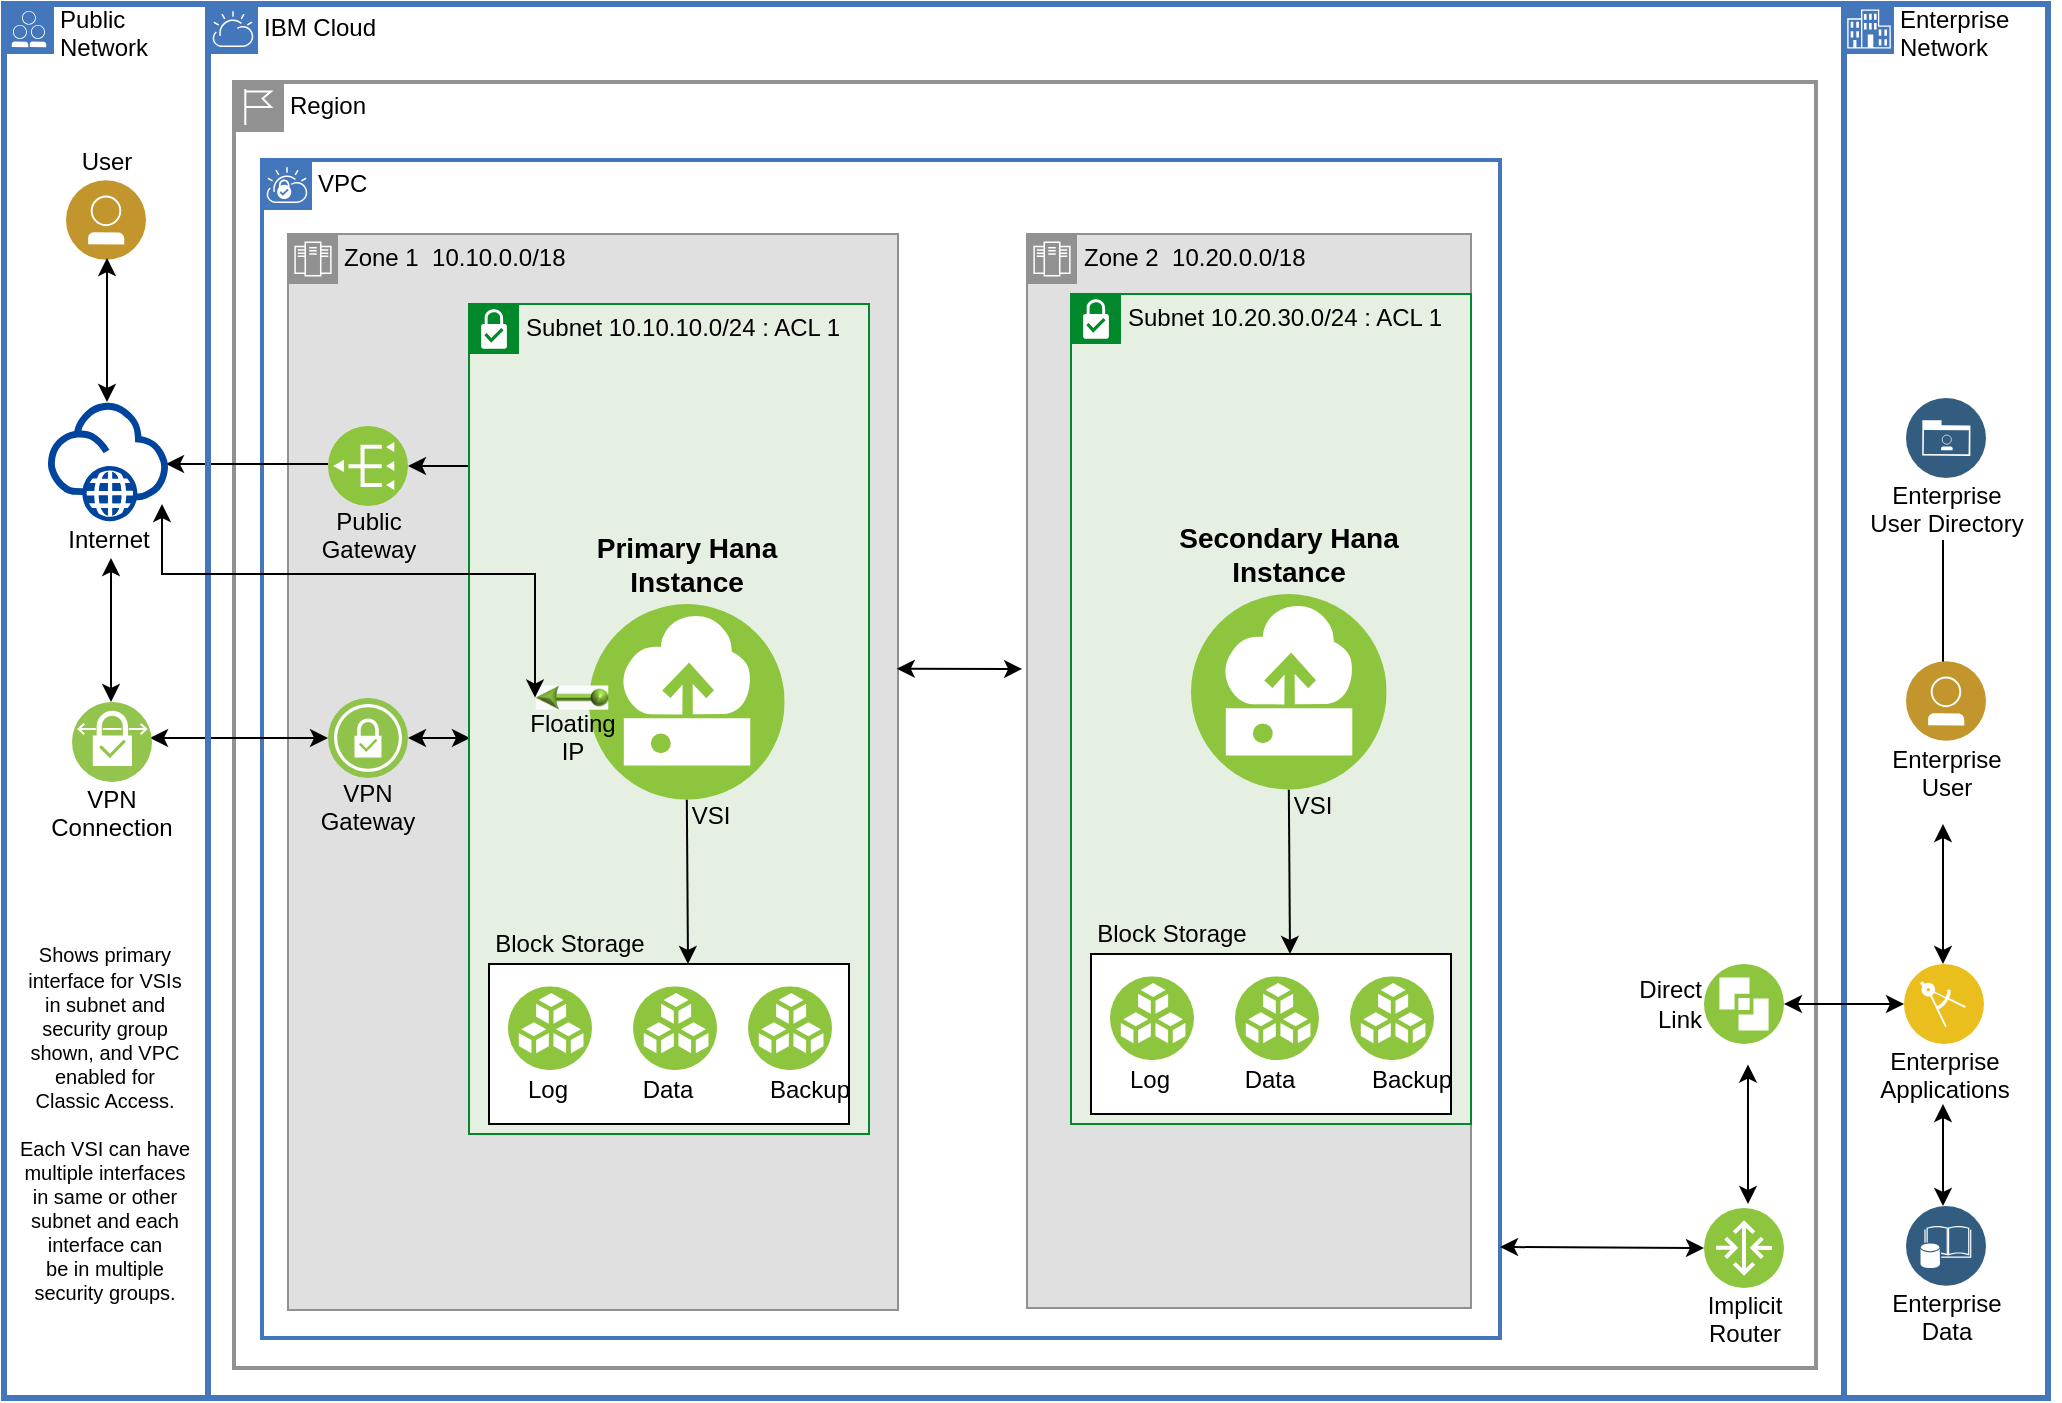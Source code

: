 <mxfile version="13.7.3" type="github">
  <diagram id="gla63Dk0FSsQ5Y3dld1r" name="Page-1">
    <mxGraphModel grid="1" shadow="0" math="0" pageHeight="827" pageWidth="1169" pageScale="1" page="1" fold="1" arrows="1" connect="1" tooltips="1" guides="1" gridSize="10" dy="-361" dx="1023">
      <root>
        <mxCell id="0" />
        <mxCell id="1" parent="0" />
        <mxCell id="bTNue8S2Y31426Qi5J3i-1" value="IBM Cloud" parent="1" vertex="1" style="shape=mxgraph.ibm.box;prType=cloud;fontStyle=0;verticalAlign=top;align=left;spacingLeft=32;spacingTop=4;fillColor=none;rounded=0;whiteSpace=wrap;html=1;strokeColor=#4376BB;strokeWidth=3;dashed=0;container=1;spacing=-4;collapsible=0;">
          <mxGeometry as="geometry" height="697" width="818" y="910" x="190" />
        </mxCell>
        <mxCell id="bTNue8S2Y31426Qi5J3i-2" value="Region" parent="bTNue8S2Y31426Qi5J3i-1" vertex="1" style="shape=mxgraph.ibm.box;prType=region;fontStyle=0;verticalAlign=top;align=left;spacingLeft=32;spacingTop=4;fillColor=none;rounded=0;whiteSpace=wrap;html=1;strokeColor=#919191;strokeWidth=2;dashed=0;container=1;spacing=-4;collapsible=0;">
          <mxGeometry as="geometry" height="643" width="791" y="39" x="13" />
        </mxCell>
        <mxCell id="bTNue8S2Y31426Qi5J3i-3" value="VPC" parent="bTNue8S2Y31426Qi5J3i-2" vertex="1" style="shape=mxgraph.ibm.box;prType=vpc;fontStyle=0;verticalAlign=top;align=left;spacingLeft=32;spacingTop=4;fillColor=none;rounded=0;whiteSpace=wrap;html=1;strokeColor=#4376BB;strokeWidth=2;dashed=0;container=1;spacing=-4;collapsible=0;">
          <mxGeometry as="geometry" height="589" width="619" y="39" x="14" />
        </mxCell>
        <mxCell id="bTNue8S2Y31426Qi5J3i-5" value="Zone 2&amp;nbsp; 10.20.0.0/18" parent="bTNue8S2Y31426Qi5J3i-3" vertex="1" style="shape=mxgraph.ibm.box;prType=zone;fontStyle=0;verticalAlign=top;align=left;spacingLeft=32;spacingTop=4;fillColor=#E0E0E0;rounded=0;whiteSpace=wrap;html=1;strokeColor=#919191;strokeWidth=1;dashed=0;container=1;spacing=-4;collapsible=0;">
          <mxGeometry as="geometry" height="537" width="222" y="37" x="382.5" />
        </mxCell>
        <mxCell id="gQvgzCO9joUDTt-hcoOc-88" value="Subnet 10.20.30.0/24 : ACL 1" parent="bTNue8S2Y31426Qi5J3i-5" vertex="1" style="shape=mxgraph.ibm.box;prType=subnet;fontStyle=0;verticalAlign=top;align=left;spacingLeft=32;spacingTop=4;fillColor=#E6F0E2;rounded=0;whiteSpace=wrap;html=1;strokeColor=#00882B;strokeWidth=1;dashed=0;container=1;spacing=-4;collapsible=0;">
          <mxGeometry as="geometry" height="415" width="200" y="30" x="22" />
        </mxCell>
        <mxCell id="gQvgzCO9joUDTt-hcoOc-89" value="VSI" parent="gQvgzCO9joUDTt-hcoOc-88" vertex="1" style="aspect=fixed;perimeter=ellipsePerimeter;html=1;align=center;shadow=0;dashed=0;image;image=img/lib/ibm/vpc/Instance.svg;dashPattern=1 1;fontColor=#000000;fontSize=12;labelPosition=center;verticalLabelPosition=bottom;verticalAlign=top;imageBackground=none;labelBackgroundColor=none;spacingTop=-6;spacingLeft=23;">
          <mxGeometry as="geometry" height="97.83" width="97.83" y="150" x="60" />
        </mxCell>
        <mxCell id="gQvgzCO9joUDTt-hcoOc-91" value="" parent="gQvgzCO9joUDTt-hcoOc-88" vertex="1" style="rounded=0;whiteSpace=wrap;html=1;">
          <mxGeometry as="geometry" height="80" width="180" y="330" x="10" />
        </mxCell>
        <mxCell id="gQvgzCO9joUDTt-hcoOc-92" value="" parent="gQvgzCO9joUDTt-hcoOc-88" vertex="1" style="aspect=fixed;perimeter=ellipsePerimeter;html=1;align=center;shadow=0;dashed=0;fontColor=#4277BB;labelBackgroundColor=#ffffff;fontSize=12;spacingTop=3;image;image=img/lib/ibm/vpc/BlockStorage.svg;">
          <mxGeometry as="geometry" height="42" width="42" y="341.147" x="139.5" />
        </mxCell>
        <mxCell id="gQvgzCO9joUDTt-hcoOc-93" value="" parent="gQvgzCO9joUDTt-hcoOc-88" vertex="1" style="aspect=fixed;perimeter=ellipsePerimeter;html=1;align=center;shadow=0;dashed=0;fontColor=#4277BB;labelBackgroundColor=#ffffff;fontSize=12;spacingTop=3;image;image=img/lib/ibm/vpc/BlockStorage.svg;">
          <mxGeometry as="geometry" height="42" width="42" y="341.147" x="82" />
        </mxCell>
        <mxCell id="gQvgzCO9joUDTt-hcoOc-94" value="" parent="gQvgzCO9joUDTt-hcoOc-88" vertex="1" style="aspect=fixed;perimeter=ellipsePerimeter;html=1;align=center;shadow=0;dashed=0;fontColor=#4277BB;labelBackgroundColor=#ffffff;fontSize=12;spacingTop=3;image;image=img/lib/ibm/vpc/BlockStorage.svg;">
          <mxGeometry as="geometry" height="42" width="42" y="341.147" x="19.5" />
        </mxCell>
        <mxCell id="gQvgzCO9joUDTt-hcoOc-95" value="Block Storage" parent="gQvgzCO9joUDTt-hcoOc-88" vertex="1" style="text;html=1;strokeColor=none;fillColor=none;align=center;verticalAlign=middle;whiteSpace=wrap;rounded=0;">
          <mxGeometry as="geometry" height="20" width="80" y="310" x="10" />
        </mxCell>
        <mxCell id="gQvgzCO9joUDTt-hcoOc-96" value="Log" parent="gQvgzCO9joUDTt-hcoOc-88" vertex="1" style="text;html=1;strokeColor=none;fillColor=none;align=center;verticalAlign=middle;whiteSpace=wrap;rounded=0;">
          <mxGeometry as="geometry" height="20" width="40" y="383.15" x="19.5" />
        </mxCell>
        <mxCell id="gQvgzCO9joUDTt-hcoOc-97" value="Data" parent="gQvgzCO9joUDTt-hcoOc-88" vertex="1" style="text;html=1;strokeColor=none;fillColor=none;align=center;verticalAlign=middle;whiteSpace=wrap;rounded=0;">
          <mxGeometry as="geometry" height="20" width="40" y="383.15" x="79" />
        </mxCell>
        <mxCell id="gQvgzCO9joUDTt-hcoOc-98" value="Backup" parent="gQvgzCO9joUDTt-hcoOc-88" vertex="1" style="text;html=1;strokeColor=none;fillColor=none;align=center;verticalAlign=middle;whiteSpace=wrap;rounded=0;">
          <mxGeometry as="geometry" height="20" width="40" y="383.15" x="150" />
        </mxCell>
        <mxCell id="gQvgzCO9joUDTt-hcoOc-99" value="&lt;b&gt;&lt;font style=&quot;font-size: 14px&quot;&gt;Secondary Hana Instance&lt;/font&gt;&lt;/b&gt;" parent="gQvgzCO9joUDTt-hcoOc-88" vertex="1" style="text;html=1;strokeColor=none;fillColor=none;align=center;verticalAlign=middle;whiteSpace=wrap;rounded=0;">
          <mxGeometry as="geometry" height="60" width="115" y="100" x="51.41" />
        </mxCell>
        <mxCell id="gQvgzCO9joUDTt-hcoOc-100" value="" parent="gQvgzCO9joUDTt-hcoOc-88" style="endArrow=classic;html=1;exitX=0.5;exitY=1;exitDx=0;exitDy=0;" edge="1" source="gQvgzCO9joUDTt-hcoOc-89">
          <mxGeometry as="geometry" height="50" width="50" relative="1">
            <mxPoint as="sourcePoint" y="240" x="299.5" />
            <mxPoint as="targetPoint" y="330" x="109.5" />
          </mxGeometry>
        </mxCell>
        <mxCell id="bTNue8S2Y31426Qi5J3i-4" value="Zone 1&amp;nbsp; 10.10.0.0/18" parent="bTNue8S2Y31426Qi5J3i-3" vertex="1" style="shape=mxgraph.ibm.box;prType=zone;fontStyle=0;verticalAlign=top;align=left;spacingLeft=32;spacingTop=4;fillColor=#E0E0E0;rounded=0;whiteSpace=wrap;html=1;strokeColor=#919191;strokeWidth=1;dashed=0;container=1;spacing=-4;collapsible=0;">
          <mxGeometry as="geometry" height="538" width="305" y="37" x="13" />
        </mxCell>
        <mxCell id="C-B6inx4KxPN2ot2ONpx-9" value="&lt;div&gt;Public &lt;br&gt;&lt;/div&gt;&lt;div&gt;Gateway&lt;/div&gt;" parent="bTNue8S2Y31426Qi5J3i-4" vertex="1" style="aspect=fixed;perimeter=ellipsePerimeter;html=1;align=center;shadow=0;dashed=0;image;image=img/lib/ibm/vpc/PublicGateway.svg;fontColor=#000000;labelPosition=center;verticalLabelPosition=bottom;verticalAlign=top;fontSize=12;flipH=1;labelBackgroundColor=none;spacingTop=-6;">
          <mxGeometry as="geometry" height="40" width="40" y="96" x="20" />
        </mxCell>
        <mxCell id="C-B6inx4KxPN2ot2ONpx-16" value="VPN &#xa;Gateway" parent="bTNue8S2Y31426Qi5J3i-4" vertex="1" style="shape=image;verticalLabelPosition=bottom;verticalAlign=top;aspect=fixed;image=img/lib/ibm/vpc/VPNGateway.svg;fontColor=#000000;labelPosition=center;align=center;fontSize=12;spacingTop=-6;">
          <mxGeometry as="geometry" height="40" width="40" y="232" x="20" />
        </mxCell>
        <mxCell id="C-B6inx4KxPN2ot2ONpx-52" value="" parent="bTNue8S2Y31426Qi5J3i-4" style="html=1;labelBackgroundColor=#ffffff;startArrow=classic;startFill=1;startSize=6;endArrow=classic;endFill=1;endSize=6;jettySize=auto;orthogonalLoop=1;strokeWidth=1;fontSize=14;" edge="1">
          <mxGeometry as="geometry" height="60" width="60" relative="1">
            <mxPoint as="sourcePoint" y="252" x="60" />
            <mxPoint as="targetPoint" y="252" x="91" />
          </mxGeometry>
        </mxCell>
        <mxCell id="bTNue8S2Y31426Qi5J3i-6" value="Subnet 10.10.10.0/24 : ACL 1" parent="bTNue8S2Y31426Qi5J3i-4" vertex="1" style="shape=mxgraph.ibm.box;prType=subnet;fontStyle=0;verticalAlign=top;align=left;spacingLeft=32;spacingTop=4;fillColor=#E6F0E2;rounded=0;whiteSpace=wrap;html=1;strokeColor=#00882B;strokeWidth=1;dashed=0;container=1;spacing=-4;collapsible=0;">
          <mxGeometry as="geometry" height="415" width="200" y="35" x="90.5" />
        </mxCell>
        <mxCell id="C-B6inx4KxPN2ot2ONpx-7" value="VSI" parent="bTNue8S2Y31426Qi5J3i-6" vertex="1" style="aspect=fixed;perimeter=ellipsePerimeter;html=1;align=center;shadow=0;dashed=0;image;image=img/lib/ibm/vpc/Instance.svg;dashPattern=1 1;fontColor=#000000;fontSize=12;labelPosition=center;verticalLabelPosition=bottom;verticalAlign=top;imageBackground=none;labelBackgroundColor=none;spacingTop=-6;spacingLeft=23;">
          <mxGeometry as="geometry" height="97.83" width="97.83" y="150" x="60" />
        </mxCell>
        <mxCell id="C-B6inx4KxPN2ot2ONpx-24" value="&lt;div&gt;Floating &lt;br&gt;&lt;/div&gt;&lt;div&gt;IP&lt;/div&gt;" parent="bTNue8S2Y31426Qi5J3i-6" vertex="1" style="aspect=fixed;perimeter=ellipsePerimeter;html=1;align=center;shadow=0;dashed=0;image;image=img/lib/ibm/vpc/FloatingIP.svg;fontColor=#000000;labelPosition=center;verticalLabelPosition=bottom;verticalAlign=top;fontSize=12;spacingLeft=-1;spacingTop=-19;spacingBottom=-20;rotation=0;textDirection=rtl;flipH=0;flipV=1;direction=west;labelBackgroundColor=none;">
          <mxGeometry as="geometry" height="37" width="37" y="178.289" x="33" />
        </mxCell>
        <mxCell id="gQvgzCO9joUDTt-hcoOc-62" value="" parent="bTNue8S2Y31426Qi5J3i-6" vertex="1" style="rounded=0;whiteSpace=wrap;html=1;">
          <mxGeometry as="geometry" height="80" width="180" y="330" x="10" />
        </mxCell>
        <mxCell id="gQvgzCO9joUDTt-hcoOc-3" value="" parent="bTNue8S2Y31426Qi5J3i-6" vertex="1" style="aspect=fixed;perimeter=ellipsePerimeter;html=1;align=center;shadow=0;dashed=0;fontColor=#4277BB;labelBackgroundColor=#ffffff;fontSize=12;spacingTop=3;image;image=img/lib/ibm/vpc/BlockStorage.svg;">
          <mxGeometry as="geometry" height="42" width="42" y="341.147" x="139.5" />
        </mxCell>
        <mxCell id="gQvgzCO9joUDTt-hcoOc-63" value="" parent="bTNue8S2Y31426Qi5J3i-6" vertex="1" style="aspect=fixed;perimeter=ellipsePerimeter;html=1;align=center;shadow=0;dashed=0;fontColor=#4277BB;labelBackgroundColor=#ffffff;fontSize=12;spacingTop=3;image;image=img/lib/ibm/vpc/BlockStorage.svg;">
          <mxGeometry as="geometry" height="42" width="42" y="341.147" x="82" />
        </mxCell>
        <mxCell id="gQvgzCO9joUDTt-hcoOc-77" value="" parent="bTNue8S2Y31426Qi5J3i-6" vertex="1" style="aspect=fixed;perimeter=ellipsePerimeter;html=1;align=center;shadow=0;dashed=0;fontColor=#4277BB;labelBackgroundColor=#ffffff;fontSize=12;spacingTop=3;image;image=img/lib/ibm/vpc/BlockStorage.svg;">
          <mxGeometry as="geometry" height="42" width="42" y="341.147" x="19.5" />
        </mxCell>
        <mxCell id="gQvgzCO9joUDTt-hcoOc-79" value="Block Storage" parent="bTNue8S2Y31426Qi5J3i-6" vertex="1" style="text;html=1;strokeColor=none;fillColor=none;align=center;verticalAlign=middle;whiteSpace=wrap;rounded=0;">
          <mxGeometry as="geometry" height="20" width="80" y="310" x="10" />
        </mxCell>
        <mxCell id="gQvgzCO9joUDTt-hcoOc-80" value="Log" parent="bTNue8S2Y31426Qi5J3i-6" vertex="1" style="text;html=1;strokeColor=none;fillColor=none;align=center;verticalAlign=middle;whiteSpace=wrap;rounded=0;">
          <mxGeometry as="geometry" height="20" width="40" y="383.15" x="19.5" />
        </mxCell>
        <mxCell id="gQvgzCO9joUDTt-hcoOc-81" value="Data" parent="bTNue8S2Y31426Qi5J3i-6" vertex="1" style="text;html=1;strokeColor=none;fillColor=none;align=center;verticalAlign=middle;whiteSpace=wrap;rounded=0;">
          <mxGeometry as="geometry" height="20" width="40" y="383.15" x="79" />
        </mxCell>
        <mxCell id="gQvgzCO9joUDTt-hcoOc-82" value="Backup" parent="bTNue8S2Y31426Qi5J3i-6" vertex="1" style="text;html=1;strokeColor=none;fillColor=none;align=center;verticalAlign=middle;whiteSpace=wrap;rounded=0;">
          <mxGeometry as="geometry" height="20" width="40" y="383.15" x="150" />
        </mxCell>
        <mxCell id="gQvgzCO9joUDTt-hcoOc-83" value="&lt;b&gt;&lt;font style=&quot;font-size: 14px&quot;&gt;Primary Hana&lt;br&gt;Instance&lt;/font&gt;&lt;/b&gt;" parent="bTNue8S2Y31426Qi5J3i-6" vertex="1" style="text;html=1;strokeColor=none;fillColor=none;align=center;verticalAlign=middle;whiteSpace=wrap;rounded=0;">
          <mxGeometry as="geometry" height="60" width="115" y="100" x="51.41" />
        </mxCell>
        <mxCell id="gQvgzCO9joUDTt-hcoOc-87" value="" parent="bTNue8S2Y31426Qi5J3i-6" style="endArrow=classic;html=1;exitX=0.5;exitY=1;exitDx=0;exitDy=0;" edge="1" source="C-B6inx4KxPN2ot2ONpx-7">
          <mxGeometry as="geometry" height="50" width="50" relative="1">
            <mxPoint as="sourcePoint" y="240" x="299.5" />
            <mxPoint as="targetPoint" y="330" x="109.5" />
          </mxGeometry>
        </mxCell>
        <mxCell id="C-B6inx4KxPN2ot2ONpx-50" value="" parent="bTNue8S2Y31426Qi5J3i-4" style="html=1;labelBackgroundColor=#ffffff;endArrow=classic;endFill=1;endSize=6;jettySize=auto;orthogonalLoop=1;strokeWidth=1;fontSize=14;" edge="1">
          <mxGeometry as="geometry" height="60" width="60" relative="1">
            <mxPoint as="sourcePoint" y="116" x="90" />
            <mxPoint as="targetPoint" y="116" x="60" />
          </mxGeometry>
        </mxCell>
        <mxCell id="C-B6inx4KxPN2ot2ONpx-51" value="" parent="bTNue8S2Y31426Qi5J3i-3" style="html=1;labelBackgroundColor=#ffffff;endArrow=classic;endFill=1;endSize=6;jettySize=auto;orthogonalLoop=1;strokeWidth=1;fontSize=14;" edge="1">
          <mxGeometry as="geometry" height="60" width="60" relative="1">
            <mxPoint as="sourcePoint" y="152" x="33" />
            <mxPoint as="targetPoint" y="152" x="-48" />
          </mxGeometry>
        </mxCell>
        <mxCell id="C-B6inx4KxPN2ot2ONpx-53" value="" parent="bTNue8S2Y31426Qi5J3i-3" style="html=1;labelBackgroundColor=#ffffff;startArrow=classic;startFill=1;startSize=6;endArrow=classic;endFill=1;endSize=6;jettySize=auto;orthogonalLoop=1;strokeWidth=1;fontSize=14;" edge="1">
          <mxGeometry as="geometry" height="60" width="60" relative="1">
            <mxPoint as="sourcePoint" y="289" x="-56" />
            <mxPoint as="targetPoint" y="289" x="33" />
          </mxGeometry>
        </mxCell>
        <mxCell id="gQvgzCO9joUDTt-hcoOc-103" value="" parent="bTNue8S2Y31426Qi5J3i-3" style="endArrow=classic;startArrow=classic;html=1;entryX=-0.011;entryY=0.405;entryDx=0;entryDy=0;entryPerimeter=0;exitX=0.998;exitY=0.404;exitDx=0;exitDy=0;exitPerimeter=0;" edge="1" source="bTNue8S2Y31426Qi5J3i-4" target="bTNue8S2Y31426Qi5J3i-5">
          <mxGeometry as="geometry" height="50" width="50" relative="1">
            <mxPoint as="sourcePoint" y="322" x="403" />
            <mxPoint as="targetPoint" y="272" x="453" />
          </mxGeometry>
        </mxCell>
        <mxCell id="C-B6inx4KxPN2ot2ONpx-25" value="&lt;div&gt;Direct &lt;br&gt;&lt;/div&gt;&lt;div&gt;Link&lt;/div&gt;" parent="bTNue8S2Y31426Qi5J3i-2" vertex="1" style="aspect=fixed;perimeter=ellipsePerimeter;html=1;align=right;shadow=0;dashed=0;image;image=img/lib/ibm/vpc/DirectLink.svg;fontSize=12;labelPosition=left;verticalLabelPosition=middle;verticalAlign=middle;">
          <mxGeometry as="geometry" height="40" width="40" y="441" x="735" />
        </mxCell>
        <mxCell id="C-B6inx4KxPN2ot2ONpx-28" value="&lt;div&gt;Implicit &lt;br&gt;&lt;/div&gt;&lt;div&gt;Router&lt;/div&gt;" parent="bTNue8S2Y31426Qi5J3i-2" vertex="1" style="aspect=fixed;perimeter=ellipsePerimeter;html=1;align=center;shadow=0;dashed=0;image;image=img/lib/ibm/vpc/Router.svg;spacingTop=-5;">
          <mxGeometry as="geometry" height="40" width="40" y="563" x="735" />
        </mxCell>
        <mxCell id="C-B6inx4KxPN2ot2ONpx-93" value="" parent="bTNue8S2Y31426Qi5J3i-2" style="html=1;labelBackgroundColor=#ffffff;startArrow=classic;startFill=1;startSize=6;endArrow=classic;endFill=1;endSize=6;jettySize=auto;orthogonalLoop=1;strokeWidth=1;fontSize=14;exitX=1;exitY=0.5;exitDx=0;exitDy=0;entryX=0;entryY=0.5;entryDx=0;entryDy=0;" edge="1" target="C-B6inx4KxPN2ot2ONpx-28">
          <mxGeometry as="geometry" height="60" width="60" relative="1">
            <mxPoint as="sourcePoint" y="582.5" x="633" />
            <mxPoint as="targetPoint" y="583" x="696" />
          </mxGeometry>
        </mxCell>
        <mxCell id="C-B6inx4KxPN2ot2ONpx-40" value="&lt;div&gt;Public&lt;/div&gt;&lt;div&gt; Network&lt;/div&gt;" parent="1" vertex="1" style="shape=mxgraph.ibm.box;prType=public;fontStyle=0;verticalAlign=top;align=left;spacingLeft=32;spacingTop=0;fillColor=none;rounded=0;whiteSpace=wrap;html=1;strokeColor=#4376BB;strokeWidth=3;dashed=0;container=1;spacing=-4;collapsible=0;labelBackgroundColor=none;fontColor=#000000;">
          <mxGeometry as="geometry" height="697" width="102" y="910" x="88" />
        </mxCell>
        <mxCell id="C-B6inx4KxPN2ot2ONpx-39" value="VPN&#xa;Connection&#xa;" parent="C-B6inx4KxPN2ot2ONpx-40" vertex="1" style="shape=image;verticalLabelPosition=bottom;verticalAlign=top;aspect=fixed;image=img/lib/ibm/vpc/VPNConnection.svg;fontColor=#000000;labelPosition=center;align=center;fontSize=12;spacingTop=-5;">
          <mxGeometry as="geometry" height="40" width="40" y="349" x="34" />
        </mxCell>
        <mxCell id="C-B6inx4KxPN2ot2ONpx-36" value="User" parent="C-B6inx4KxPN2ot2ONpx-40" vertex="1" style="aspect=fixed;perimeter=ellipsePerimeter;html=1;align=center;shadow=0;dashed=0;image;image=img/lib/ibm/users/user.svg;spacingTop=-5;labelPosition=center;verticalLabelPosition=top;verticalAlign=bottom;">
          <mxGeometry as="geometry" height="40" width="40" y="88" x="31" />
        </mxCell>
        <mxCell id="C-B6inx4KxPN2ot2ONpx-31" value="Internet" parent="C-B6inx4KxPN2ot2ONpx-40" vertex="1" style="aspect=fixed;perimeter=ellipsePerimeter;html=1;align=center;shadow=0;dashed=0;image;image=img/lib/ibm/vpc/Internet.svg;labelPosition=center;verticalLabelPosition=bottom;verticalAlign=top;fontSize=12;spacingTop=-5;">
          <mxGeometry as="geometry" height="60" width="60" y="199" x="22" />
        </mxCell>
        <mxCell id="C-B6inx4KxPN2ot2ONpx-46" value="&lt;font style=&quot;font-size: 10px&quot;&gt;Shows primary &lt;br&gt;&lt;/font&gt;&lt;div style=&quot;font-size: 10px&quot;&gt;&lt;font style=&quot;font-size: 10px&quot;&gt;interface for VSIs &lt;br&gt;&lt;/font&gt;&lt;/div&gt;&lt;div style=&quot;font-size: 10px&quot;&gt;&lt;font style=&quot;font-size: 10px&quot;&gt;in subnet and &lt;br&gt;&lt;/font&gt;&lt;/div&gt;&lt;div style=&quot;font-size: 10px&quot;&gt;&lt;font style=&quot;font-size: 10px&quot;&gt;security group &lt;br&gt;&lt;/font&gt;&lt;/div&gt;&lt;div style=&quot;font-size: 10px&quot;&gt;&lt;font style=&quot;font-size: 10px&quot;&gt;shown, and VPC &lt;br&gt;&lt;/font&gt;&lt;/div&gt;&lt;div style=&quot;font-size: 10px&quot;&gt;&lt;font style=&quot;font-size: 10px&quot;&gt;enabled for &lt;br&gt;&lt;/font&gt;&lt;/div&gt;&lt;div style=&quot;font-size: 10px&quot;&gt;&lt;font style=&quot;font-size: 10px&quot;&gt;Classic Access.&lt;br&gt;&lt;/font&gt;&lt;/div&gt;&lt;div style=&quot;font-size: 10px&quot;&gt;&lt;font style=&quot;font-size: 10px&quot;&gt;&lt;br&gt;&lt;/font&gt;&lt;/div&gt;&lt;div style=&quot;font-size: 10px&quot;&gt;&lt;font style=&quot;font-size: 10px&quot;&gt;Each VSI can have&lt;/font&gt;&lt;/div&gt;&lt;div style=&quot;font-size: 10px&quot;&gt;&lt;font style=&quot;font-size: 10px&quot;&gt;multiple interfaces&lt;br&gt;&lt;/font&gt;&lt;/div&gt;&lt;div style=&quot;font-size: 10px&quot;&gt;&lt;font style=&quot;font-size: 10px&quot;&gt;in &lt;/font&gt;&lt;font style=&quot;font-size: 10px&quot;&gt;same or other &lt;br&gt;&lt;/font&gt;&lt;/div&gt;&lt;div style=&quot;font-size: 10px&quot;&gt;&lt;font style=&quot;font-size: 10px&quot;&gt;subnet and each &lt;br&gt;&lt;/font&gt;&lt;/div&gt;&lt;div style=&quot;font-size: 10px&quot;&gt;&lt;font style=&quot;font-size: 10px&quot;&gt;interface can&lt;/font&gt;&lt;/div&gt;&lt;div style=&quot;font-size: 10px&quot;&gt;&lt;font style=&quot;font-size: 10px&quot;&gt;be in multiple &lt;br&gt;&lt;/font&gt;&lt;/div&gt;&lt;div style=&quot;font-size: 10px&quot;&gt;&lt;font style=&quot;font-size: 10px&quot;&gt;security &lt;/font&gt;&lt;font style=&quot;font-size: 10px&quot;&gt;groups.&lt;/font&gt;&lt;/div&gt;&lt;div style=&quot;font-size: 10px&quot;&gt;&lt;font style=&quot;font-size: 10px&quot;&gt;&amp;nbsp; &lt;/font&gt;&lt;/div&gt;" parent="C-B6inx4KxPN2ot2ONpx-40" vertex="1" style="text;html=1;resizable=0;autosize=1;align=center;verticalAlign=middle;points=[];fillColor=none;strokeColor=none;rounded=0;labelBackgroundColor=none;fontColor=#000000;">
          <mxGeometry as="geometry" height="230" width="100" y="450" />
        </mxCell>
        <mxCell id="C-B6inx4KxPN2ot2ONpx-57" value="" parent="C-B6inx4KxPN2ot2ONpx-40" style="html=1;labelBackgroundColor=#ffffff;startArrow=classic;startFill=1;startSize=6;endArrow=classic;endFill=1;endSize=6;jettySize=auto;orthogonalLoop=1;strokeWidth=1;fontSize=14;" edge="1">
          <mxGeometry as="geometry" height="60" width="60" relative="1">
            <mxPoint as="sourcePoint" y="349" x="53.5" />
            <mxPoint as="targetPoint" y="277" x="53.5" />
          </mxGeometry>
        </mxCell>
        <mxCell id="C-B6inx4KxPN2ot2ONpx-61" value="" parent="C-B6inx4KxPN2ot2ONpx-40" style="html=1;labelBackgroundColor=#ffffff;startArrow=classic;startFill=1;startSize=6;endArrow=classic;endFill=1;endSize=6;jettySize=auto;orthogonalLoop=1;strokeWidth=1;fontSize=14;" edge="1">
          <mxGeometry as="geometry" height="60" width="60" relative="1">
            <mxPoint as="sourcePoint" y="199" x="51.5" />
            <mxPoint as="targetPoint" y="127" x="51.5" />
          </mxGeometry>
        </mxCell>
        <mxCell id="C-B6inx4KxPN2ot2ONpx-42" value="Enterprise Network" parent="1" vertex="1" style="shape=mxgraph.ibm.box;prType=enterprise;fontStyle=0;verticalAlign=top;align=left;spacingLeft=32;spacingTop=0;fillColor=none;rounded=0;whiteSpace=wrap;html=1;strokeColor=#4376BB;strokeWidth=3;dashed=0;container=1;spacing=-4;collapsible=0;labelBackgroundColor=none;fontColor=#000000;">
          <mxGeometry as="geometry" height="697" width="102" y="910" x="1008" />
        </mxCell>
        <mxCell id="C-B6inx4KxPN2ot2ONpx-41" value="&lt;div&gt;Enterprise&lt;/div&gt;&lt;div&gt;User Directory&lt;br&gt;&lt;/div&gt;" parent="C-B6inx4KxPN2ot2ONpx-42" vertex="1" style="aspect=fixed;perimeter=ellipsePerimeter;html=1;align=center;shadow=0;dashed=0;image;image=img/lib/ibm/data/enterprise_user_directory.svg;fontColor=#000000;spacingTop=-5;">
          <mxGeometry as="geometry" height="40" width="40" y="197" x="31" />
        </mxCell>
        <mxCell id="C-B6inx4KxPN2ot2ONpx-43" value="&lt;div&gt;Enterprise&lt;/div&gt;&lt;div&gt;Applications&lt;br&gt;&lt;/div&gt;" parent="C-B6inx4KxPN2ot2ONpx-42" vertex="1" style="aspect=fixed;perimeter=ellipsePerimeter;html=1;align=center;shadow=0;dashed=0;image;image=img/lib/ibm/applications/enterprise_applications.svg;spacingTop=-5;">
          <mxGeometry as="geometry" height="40" width="40" y="480" x="30" />
        </mxCell>
        <mxCell id="C-B6inx4KxPN2ot2ONpx-45" value="&lt;div&gt;Enterprise&lt;/div&gt;&lt;div&gt;Data&lt;br&gt;&lt;/div&gt;" parent="C-B6inx4KxPN2ot2ONpx-42" vertex="1" style="aspect=fixed;perimeter=ellipsePerimeter;html=1;align=center;shadow=0;dashed=0;image;image=img/lib/ibm/data/enterprise_data.svg;fontColor=#000000;spacingTop=-5;">
          <mxGeometry as="geometry" height="40" width="40" y="601" x="31" />
        </mxCell>
        <mxCell id="C-B6inx4KxPN2ot2ONpx-66" value="" parent="C-B6inx4KxPN2ot2ONpx-42" style="html=1;labelBackgroundColor=#ffffff;startArrow=classic;startFill=1;startSize=6;endArrow=classic;endFill=1;endSize=6;jettySize=auto;orthogonalLoop=1;strokeWidth=1;fontSize=14;" edge="1">
          <mxGeometry as="geometry" height="60" width="60" relative="1">
            <mxPoint as="sourcePoint" y="601" x="49.5" />
            <mxPoint as="targetPoint" y="550" x="49.5" />
            <Array as="points">
              <mxPoint y="580" x="49.5" />
            </Array>
          </mxGeometry>
        </mxCell>
        <mxCell id="C-B6inx4KxPN2ot2ONpx-67" value="" parent="C-B6inx4KxPN2ot2ONpx-42" style="html=1;labelBackgroundColor=#ffffff;startArrow=classic;startFill=1;startSize=6;endArrow=classic;endFill=1;endSize=6;jettySize=auto;orthogonalLoop=1;strokeWidth=1;fontSize=14;" edge="1">
          <mxGeometry as="geometry" height="60" width="60" relative="1">
            <mxPoint as="sourcePoint" y="480" x="49.5" />
            <mxPoint as="targetPoint" y="410" x="49.5" />
          </mxGeometry>
        </mxCell>
        <mxCell id="C-B6inx4KxPN2ot2ONpx-91" value="" parent="C-B6inx4KxPN2ot2ONpx-42" style="html=1;labelBackgroundColor=#ffffff;startArrow=classic;startFill=1;startSize=6;endArrow=none;endFill=0;endSize=6;jettySize=auto;orthogonalLoop=1;strokeWidth=1;fontSize=14;" edge="1">
          <mxGeometry as="geometry" height="60" width="60" relative="1">
            <mxPoint as="sourcePoint" y="340" x="49.5" />
            <mxPoint as="targetPoint" y="268" x="49.5" />
          </mxGeometry>
        </mxCell>
        <mxCell id="C-B6inx4KxPN2ot2ONpx-44" value="&lt;div&gt;Enterprise&lt;/div&gt;&lt;div&gt;User&lt;br&gt;&lt;/div&gt;" parent="C-B6inx4KxPN2ot2ONpx-42" vertex="1" style="aspect=fixed;perimeter=ellipsePerimeter;html=1;align=center;shadow=0;dashed=0;image;image=img/lib/ibm/users/user.svg;spacingTop=-5;">
          <mxGeometry as="geometry" height="40" width="40" y="328.5" x="31" />
        </mxCell>
        <mxCell id="C-B6inx4KxPN2ot2ONpx-55" value="" parent="1" style="edgeStyle=elbowEdgeStyle;rounded=0;elbow=vertical;html=1;labelBackgroundColor=#ffffff;startArrow=classic;startFill=1;startSize=6;endArrow=classic;endFill=1;endSize=6;jettySize=auto;orthogonalLoop=1;strokeWidth=1;fontSize=14;entryX=1;entryY=0.5;entryDx=0;entryDy=0;" edge="1" target="C-B6inx4KxPN2ot2ONpx-24">
          <mxGeometry as="geometry" height="60" width="60" relative="1">
            <mxPoint as="sourcePoint" y="1160" x="167" />
            <mxPoint as="targetPoint" y="1180" x="210" />
            <Array as="points">
              <mxPoint y="1195" x="200" />
            </Array>
          </mxGeometry>
        </mxCell>
        <mxCell id="C-B6inx4KxPN2ot2ONpx-92" value="" parent="1" style="html=1;labelBackgroundColor=#ffffff;startArrow=classic;startFill=1;startSize=6;endArrow=classic;endFill=1;endSize=6;jettySize=auto;orthogonalLoop=1;strokeWidth=1;fontSize=14;entryX=0;entryY=0.5;entryDx=0;entryDy=0;exitX=1;exitY=0.5;exitDx=0;exitDy=0;" edge="1" source="C-B6inx4KxPN2ot2ONpx-25" target="C-B6inx4KxPN2ot2ONpx-43">
          <mxGeometry as="geometry" height="60" width="60" relative="1">
            <mxPoint as="sourcePoint" y="1418.5" x="939.5" />
            <mxPoint as="targetPoint" y="1418.5" x="1039.5" />
          </mxGeometry>
        </mxCell>
        <mxCell id="gQvgzCO9joUDTt-hcoOc-105" value="" parent="1" style="html=1;labelBackgroundColor=#ffffff;startArrow=classic;startFill=1;startSize=6;endArrow=classic;endFill=1;endSize=6;jettySize=auto;orthogonalLoop=1;strokeWidth=1;fontSize=14;exitX=0.957;exitY=0.764;exitDx=0;exitDy=0;exitPerimeter=0;" edge="1" source="bTNue8S2Y31426Qi5J3i-2">
          <mxGeometry as="geometry" height="60" width="60" relative="1">
            <mxPoint as="sourcePoint" y="1430" x="970" />
            <mxPoint as="targetPoint" y="1510" x="960" />
            <Array as="points">
              <mxPoint y="1510" x="960" />
              <mxPoint y="1490" x="960" />
            </Array>
          </mxGeometry>
        </mxCell>
        <mxCell id="dCvMZ2OZZOgdDhihUdpA-1" parent="0" />
        <mxCell id="dCvMZ2OZZOgdDhihUdpA-84" parent="0" />
        <mxCell id="dCvMZ2OZZOgdDhihUdpA-85" value="Connector" parent="0" />
        <mxCell id="dCvMZ2OZZOgdDhihUdpA-86" parent="0" />
        <mxCell id="dCvMZ2OZZOgdDhihUdpA-87" value="Connector" parent="0" />
        <mxCell id="dCvMZ2OZZOgdDhihUdpA-88" parent="0" />
        <mxCell id="dCvMZ2OZZOgdDhihUdpA-89" parent="0" />
        <mxCell id="dCvMZ2OZZOgdDhihUdpA-90" value="Connector" parent="0" />
        <mxCell id="dCvMZ2OZZOgdDhihUdpA-91" parent="0" />
        <mxCell id="dCvMZ2OZZOgdDhihUdpA-92" value="Connector" parent="0" />
      </root>
    </mxGraphModel>
  </diagram>
</mxfile>
